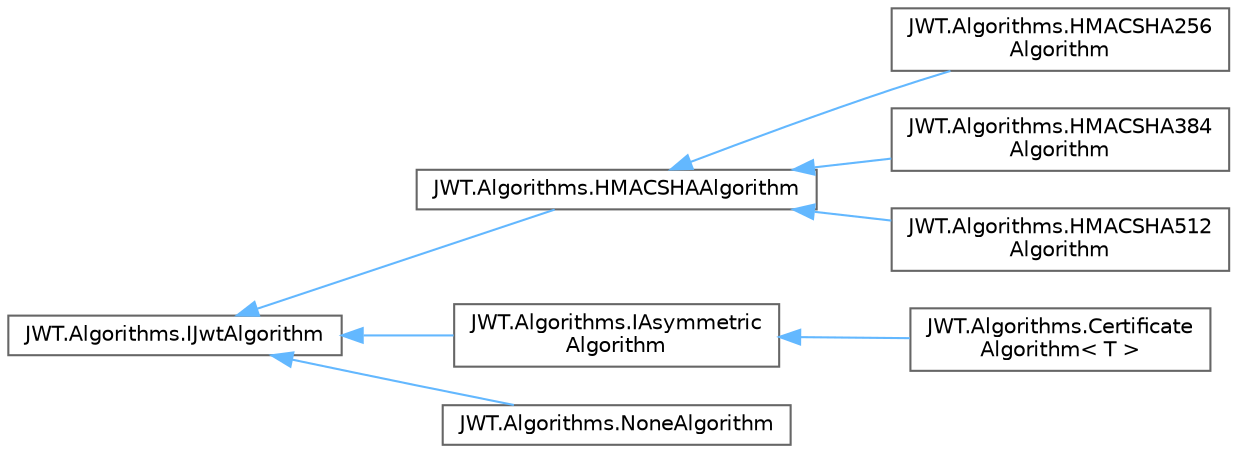 digraph "Graphical Class Hierarchy"
{
 // LATEX_PDF_SIZE
  bgcolor="transparent";
  edge [fontname=Helvetica,fontsize=10,labelfontname=Helvetica,labelfontsize=10];
  node [fontname=Helvetica,fontsize=10,shape=box,height=0.2,width=0.4];
  rankdir="LR";
  Node0 [id="Node000000",label="JWT.Algorithms.IJwtAlgorithm",height=0.2,width=0.4,color="grey40", fillcolor="white", style="filled",URL="$interface_j_w_t_1_1_algorithms_1_1_i_jwt_algorithm.html",tooltip="Represents an algorithm to generate JWT signature."];
  Node0 -> Node1 [id="edge33_Node000000_Node000001",dir="back",color="steelblue1",style="solid",tooltip=" "];
  Node1 [id="Node000001",label="JWT.Algorithms.HMACSHAAlgorithm",height=0.2,width=0.4,color="grey40", fillcolor="white", style="filled",URL="$class_j_w_t_1_1_algorithms_1_1_h_m_a_c_s_h_a_algorithm.html",tooltip=" "];
  Node1 -> Node2 [id="edge34_Node000001_Node000002",dir="back",color="steelblue1",style="solid",tooltip=" "];
  Node2 [id="Node000002",label="JWT.Algorithms.HMACSHA256\lAlgorithm",height=0.2,width=0.4,color="grey40", fillcolor="white", style="filled",URL="$class_j_w_t_1_1_algorithms_1_1_h_m_a_c_s_h_a256_algorithm.html",tooltip="HMAC using SHA-256."];
  Node1 -> Node3 [id="edge35_Node000001_Node000003",dir="back",color="steelblue1",style="solid",tooltip=" "];
  Node3 [id="Node000003",label="JWT.Algorithms.HMACSHA384\lAlgorithm",height=0.2,width=0.4,color="grey40", fillcolor="white", style="filled",URL="$class_j_w_t_1_1_algorithms_1_1_h_m_a_c_s_h_a384_algorithm.html",tooltip="HMAC using SHA-384."];
  Node1 -> Node4 [id="edge36_Node000001_Node000004",dir="back",color="steelblue1",style="solid",tooltip=" "];
  Node4 [id="Node000004",label="JWT.Algorithms.HMACSHA512\lAlgorithm",height=0.2,width=0.4,color="grey40", fillcolor="white", style="filled",URL="$class_j_w_t_1_1_algorithms_1_1_h_m_a_c_s_h_a512_algorithm.html",tooltip="HMAC using SHA-512."];
  Node0 -> Node5 [id="edge37_Node000000_Node000005",dir="back",color="steelblue1",style="solid",tooltip=" "];
  Node5 [id="Node000005",label="JWT.Algorithms.IAsymmetric\lAlgorithm",height=0.2,width=0.4,color="grey40", fillcolor="white", style="filled",URL="$interface_j_w_t_1_1_algorithms_1_1_i_asymmetric_algorithm.html",tooltip="Represents an asymmetric algorithm to generate or validate JWT signature."];
  Node5 -> Node6 [id="edge38_Node000005_Node000006",dir="back",color="steelblue1",style="solid",tooltip=" "];
  Node6 [id="Node000006",label="JWT.Algorithms.Certificate\lAlgorithm\< T \>",height=0.2,width=0.4,color="grey40", fillcolor="white", style="filled",URL="$class_j_w_t_1_1_algorithms_1_1_certificate_algorithm.html",tooltip=" "];
  Node0 -> Node7 [id="edge39_Node000000_Node000007",dir="back",color="steelblue1",style="solid",tooltip=" "];
  Node7 [id="Node000007",label="JWT.Algorithms.NoneAlgorithm",height=0.2,width=0.4,color="grey40", fillcolor="white", style="filled",URL="$class_j_w_t_1_1_algorithms_1_1_none_algorithm.html",tooltip="Implements the \"None\" algorithm."];
}

